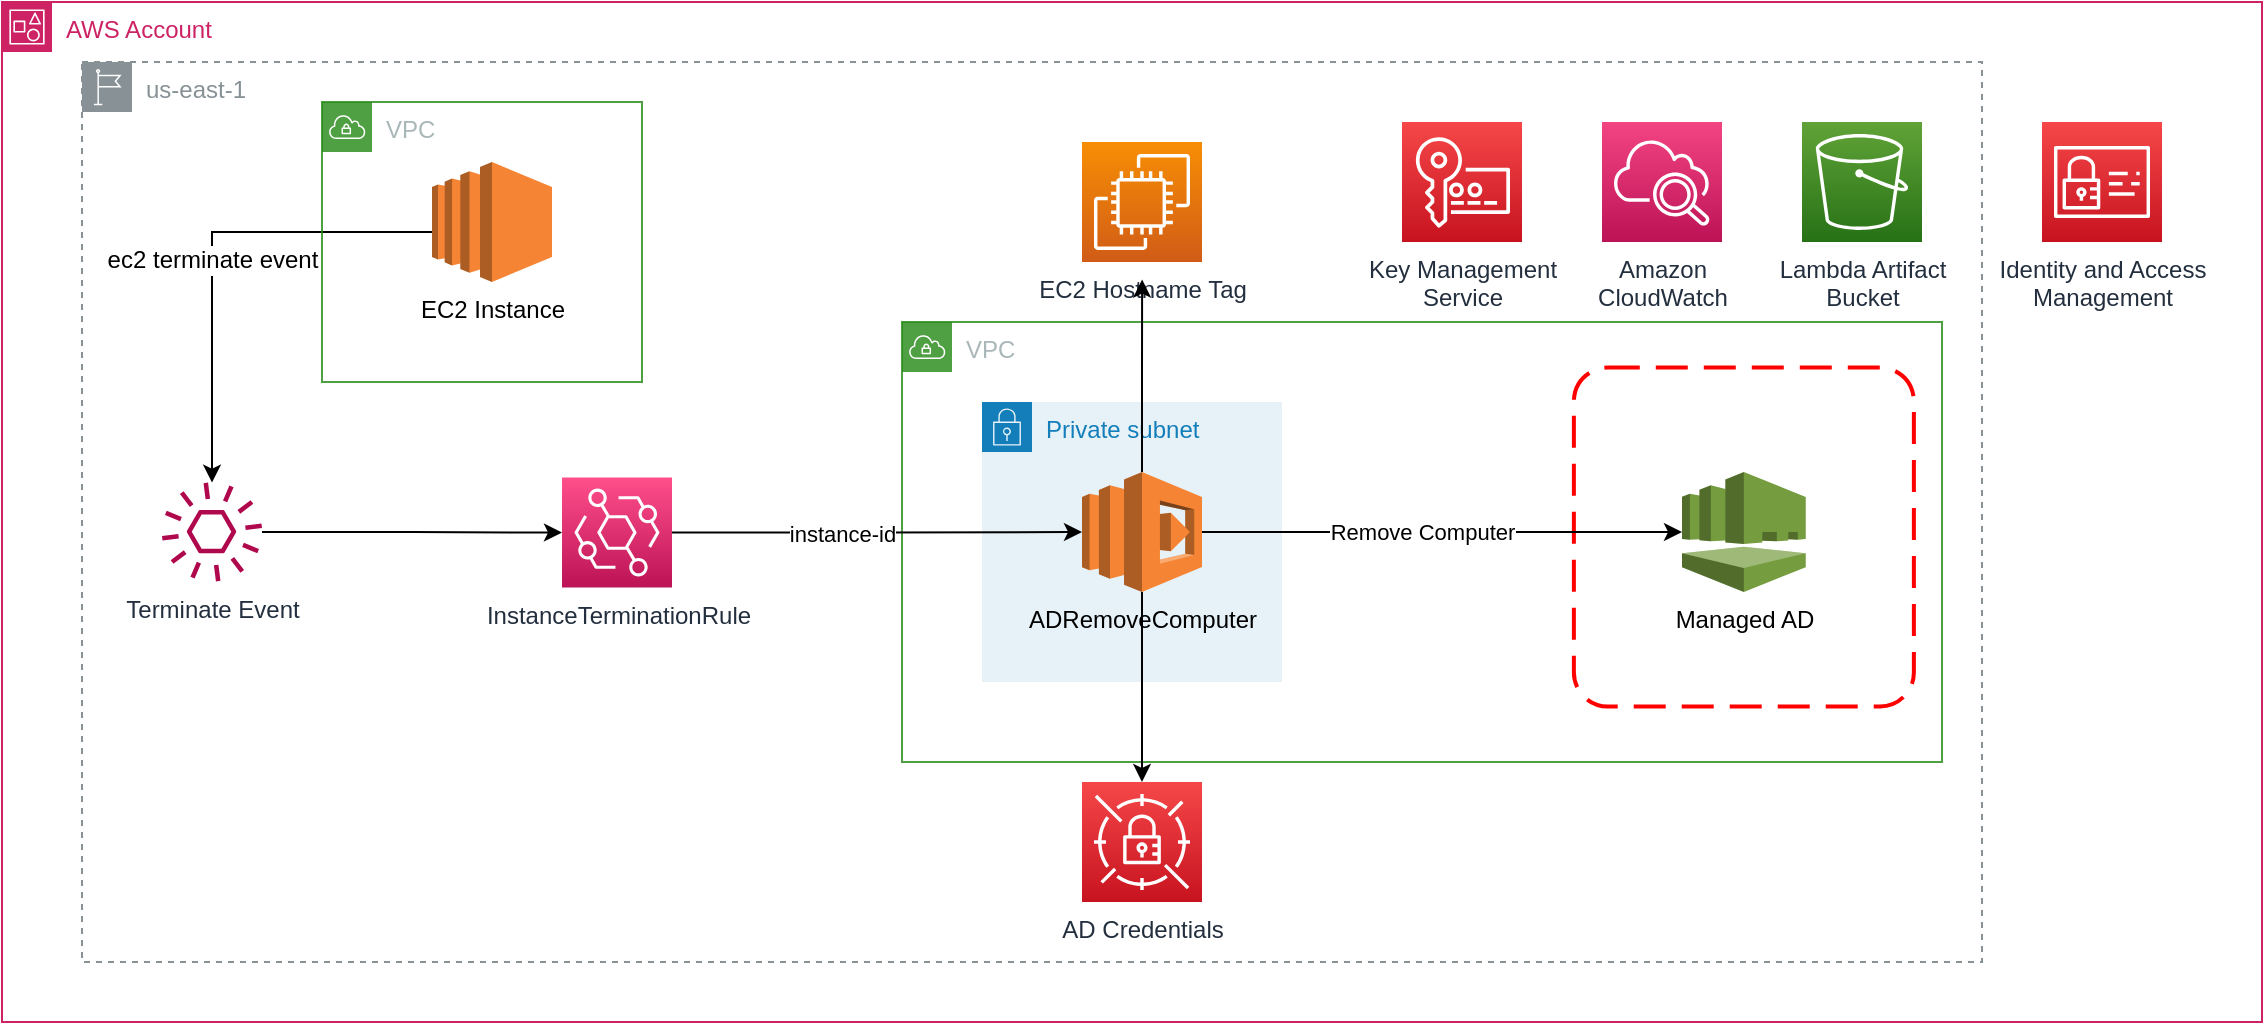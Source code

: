 <mxfile version="21.6.6" type="device">
  <diagram id="tVwhw5ysue53fL6Bu327" name="Design ADRemove Account Computer">
    <mxGraphModel dx="1235" dy="1738" grid="1" gridSize="10" guides="1" tooltips="1" connect="1" arrows="1" fold="1" page="1" pageScale="1" pageWidth="850" pageHeight="1100" math="0" shadow="0">
      <root>
        <mxCell id="0" />
        <mxCell id="1" parent="0" />
        <mxCell id="AuBCLQnb-2w3E6iwcC4Q-24" value="" style="rounded=1;arcSize=10;dashed=1;strokeColor=#ff0000;fillColor=none;gradientColor=none;dashPattern=8 4;strokeWidth=2;" parent="1" vertex="1">
          <mxGeometry x="935.94" y="-417.25" width="170" height="169.5" as="geometry" />
        </mxCell>
        <mxCell id="fKNZNQXaBaERY7D5Q5wU-19" value="VPC" style="points=[[0,0],[0.25,0],[0.5,0],[0.75,0],[1,0],[1,0.25],[1,0.5],[1,0.75],[1,1],[0.75,1],[0.5,1],[0.25,1],[0,1],[0,0.75],[0,0.5],[0,0.25]];outlineConnect=0;gradientColor=none;html=1;whiteSpace=wrap;fontSize=12;fontStyle=0;container=1;pointerEvents=0;collapsible=0;recursiveResize=0;shape=mxgraph.aws4.group;grIcon=mxgraph.aws4.group_vpc;strokeColor=#248814;fillColor=none;verticalAlign=top;align=left;spacingLeft=30;fontColor=#AAB7B8;dashed=0;opacity=80;" parent="1" vertex="1">
          <mxGeometry x="600" y="-440" width="520" height="220" as="geometry" />
        </mxCell>
        <mxCell id="ZArKIgMxJLJJzl4LSv2I-2" value="InstanceTerminationRule" style="sketch=0;points=[[0,0,0],[0.25,0,0],[0.5,0,0],[0.75,0,0],[1,0,0],[0,1,0],[0.25,1,0],[0.5,1,0],[0.75,1,0],[1,1,0],[0,0.25,0],[0,0.5,0],[0,0.75,0],[1,0.25,0],[1,0.5,0],[1,0.75,0]];outlineConnect=0;fontColor=#232F3E;gradientColor=#FF4F8B;gradientDirection=north;fillColor=#BC1356;strokeColor=#ffffff;dashed=0;verticalLabelPosition=bottom;verticalAlign=top;align=center;html=1;fontSize=12;fontStyle=0;aspect=fixed;shape=mxgraph.aws4.resourceIcon;resIcon=mxgraph.aws4.eventbridge;" parent="1" vertex="1">
          <mxGeometry x="430" y="-362.25" width="55" height="55" as="geometry" />
        </mxCell>
        <mxCell id="ZArKIgMxJLJJzl4LSv2I-3" style="edgeStyle=orthogonalEdgeStyle;rounded=0;orthogonalLoop=1;jettySize=auto;html=1;fontSize=12;" parent="1" source="ZArKIgMxJLJJzl4LSv2I-4" target="ZArKIgMxJLJJzl4LSv2I-2" edge="1">
          <mxGeometry relative="1" as="geometry" />
        </mxCell>
        <mxCell id="ZArKIgMxJLJJzl4LSv2I-4" value="Terminate Event" style="sketch=0;outlineConnect=0;fontColor=#232F3E;gradientColor=none;fillColor=#B0084D;strokeColor=none;dashed=0;verticalLabelPosition=bottom;verticalAlign=top;align=center;html=1;fontSize=12;fontStyle=0;aspect=fixed;pointerEvents=1;shape=mxgraph.aws4.event;" parent="1" vertex="1">
          <mxGeometry x="230" y="-360" width="50" height="50" as="geometry" />
        </mxCell>
        <mxCell id="ZArKIgMxJLJJzl4LSv2I-5" value="ec2 terminate event" style="edgeStyle=orthogonalEdgeStyle;rounded=0;orthogonalLoop=1;jettySize=auto;html=1;fontSize=12;" parent="1" source="ZArKIgMxJLJJzl4LSv2I-6" target="ZArKIgMxJLJJzl4LSv2I-4" edge="1">
          <mxGeometry x="0.054" relative="1" as="geometry">
            <Array as="points">
              <mxPoint x="340" y="-485" />
              <mxPoint x="340" y="-485" />
            </Array>
            <mxPoint as="offset" />
          </mxGeometry>
        </mxCell>
        <mxCell id="ZArKIgMxJLJJzl4LSv2I-6" value="EC2 Instance" style="outlineConnect=0;dashed=0;verticalLabelPosition=bottom;verticalAlign=top;align=center;html=1;shape=mxgraph.aws3.ec2;fillColor=#F58534;gradientColor=none;fontSize=12;" parent="1" vertex="1">
          <mxGeometry x="365" y="-520" width="60" height="60" as="geometry" />
        </mxCell>
        <mxCell id="AuBCLQnb-2w3E6iwcC4Q-23" value="Managed AD" style="outlineConnect=0;dashed=0;verticalLabelPosition=bottom;verticalAlign=top;align=center;html=1;shape=mxgraph.aws3.directory_service;fillColor=#759C3E;gradientColor=none;fontSize=12;" parent="1" vertex="1">
          <mxGeometry x="990" y="-365" width="61.87" height="60" as="geometry" />
        </mxCell>
        <mxCell id="dDT19QIDYoVKKjMxZ3qm-5" value="AD Credentials" style="sketch=0;points=[[0,0,0],[0.25,0,0],[0.5,0,0],[0.75,0,0],[1,0,0],[0,1,0],[0.25,1,0],[0.5,1,0],[0.75,1,0],[1,1,0],[0,0.25,0],[0,0.5,0],[0,0.75,0],[1,0.25,0],[1,0.5,0],[1,0.75,0]];outlineConnect=0;fontColor=#232F3E;gradientColor=#F54749;gradientDirection=north;fillColor=#C7131F;strokeColor=#ffffff;dashed=0;verticalLabelPosition=bottom;verticalAlign=top;align=center;html=1;fontSize=12;fontStyle=0;aspect=fixed;shape=mxgraph.aws4.resourceIcon;resIcon=mxgraph.aws4.secrets_manager;" parent="1" vertex="1">
          <mxGeometry x="690" y="-210" width="60" height="60" as="geometry" />
        </mxCell>
        <mxCell id="dDT19QIDYoVKKjMxZ3qm-6" value="EC2 Hostname Tag" style="sketch=0;points=[[0,0,0],[0.25,0,0],[0.5,0,0],[0.75,0,0],[1,0,0],[0,1,0],[0.25,1,0],[0.5,1,0],[0.75,1,0],[1,1,0],[0,0.25,0],[0,0.5,0],[0,0.75,0],[1,0.25,0],[1,0.5,0],[1,0.75,0]];outlineConnect=0;fontColor=#232F3E;gradientColor=#F78E04;gradientDirection=north;fillColor=#D05C17;strokeColor=#ffffff;dashed=0;verticalLabelPosition=bottom;verticalAlign=top;align=center;html=1;fontSize=12;fontStyle=0;aspect=fixed;shape=mxgraph.aws4.resourceIcon;resIcon=mxgraph.aws4.ec2;" parent="1" vertex="1">
          <mxGeometry x="690" y="-530" width="60" height="60" as="geometry" />
        </mxCell>
        <mxCell id="dDT19QIDYoVKKjMxZ3qm-10" value="VPC" style="points=[[0,0],[0.25,0],[0.5,0],[0.75,0],[1,0],[1,0.25],[1,0.5],[1,0.75],[1,1],[0.75,1],[0.5,1],[0.25,1],[0,1],[0,0.75],[0,0.5],[0,0.25]];outlineConnect=0;gradientColor=none;html=1;whiteSpace=wrap;fontSize=12;fontStyle=0;container=1;pointerEvents=0;collapsible=0;recursiveResize=0;shape=mxgraph.aws4.group;grIcon=mxgraph.aws4.group_vpc;strokeColor=#248814;fillColor=none;verticalAlign=top;align=left;spacingLeft=30;fontColor=#AAB7B8;dashed=0;opacity=80;" parent="1" vertex="1">
          <mxGeometry x="310" y="-550" width="160" height="140" as="geometry" />
        </mxCell>
        <mxCell id="oK9KnU9zgvsyeJ7xZBO_-1" value="AWS Account" style="points=[[0,0],[0.25,0],[0.5,0],[0.75,0],[1,0],[1,0.25],[1,0.5],[1,0.75],[1,1],[0.75,1],[0.5,1],[0.25,1],[0,1],[0,0.75],[0,0.5],[0,0.25]];outlineConnect=0;gradientColor=none;html=1;whiteSpace=wrap;fontSize=12;fontStyle=0;container=1;pointerEvents=0;collapsible=0;recursiveResize=0;shape=mxgraph.aws4.group;grIcon=mxgraph.aws4.group_account;strokeColor=#CD2264;fillColor=none;verticalAlign=top;align=left;spacingLeft=30;fontColor=#CD2264;dashed=0;" parent="1" vertex="1">
          <mxGeometry x="150" y="-600" width="1130" height="510" as="geometry" />
        </mxCell>
        <mxCell id="cPfWiGYEwuANI0NL3AHa-8" value="us-east-1" style="sketch=0;outlineConnect=0;gradientColor=none;html=1;whiteSpace=wrap;fontSize=12;fontStyle=0;shape=mxgraph.aws4.group;grIcon=mxgraph.aws4.group_region;strokeColor=#879196;fillColor=none;verticalAlign=top;align=left;spacingLeft=30;fontColor=#879196;dashed=1;" parent="oK9KnU9zgvsyeJ7xZBO_-1" vertex="1">
          <mxGeometry x="40" y="30" width="950" height="450" as="geometry" />
        </mxCell>
        <mxCell id="cPfWiGYEwuANI0NL3AHa-3" value="Private subnet" style="points=[[0,0],[0.25,0],[0.5,0],[0.75,0],[1,0],[1,0.25],[1,0.5],[1,0.75],[1,1],[0.75,1],[0.5,1],[0.25,1],[0,1],[0,0.75],[0,0.5],[0,0.25]];outlineConnect=0;gradientColor=none;html=1;whiteSpace=wrap;fontSize=12;fontStyle=0;container=1;pointerEvents=0;collapsible=0;recursiveResize=0;shape=mxgraph.aws4.group;grIcon=mxgraph.aws4.group_security_group;grStroke=0;strokeColor=#147EBA;fillColor=#E6F2F8;verticalAlign=top;align=left;spacingLeft=30;fontColor=#147EBA;dashed=0;" parent="oK9KnU9zgvsyeJ7xZBO_-1" vertex="1">
          <mxGeometry x="490" y="200" width="150" height="140" as="geometry" />
        </mxCell>
        <mxCell id="ZA9tGzA6PP7hEsJ_wA2e-1" value="Lambda Artifact &lt;br&gt;Bucket" style="sketch=0;points=[[0,0,0],[0.25,0,0],[0.5,0,0],[0.75,0,0],[1,0,0],[0,1,0],[0.25,1,0],[0.5,1,0],[0.75,1,0],[1,1,0],[0,0.25,0],[0,0.5,0],[0,0.75,0],[1,0.25,0],[1,0.5,0],[1,0.75,0]];outlineConnect=0;fontColor=#232F3E;gradientColor=#60A337;gradientDirection=north;fillColor=#277116;strokeColor=#ffffff;dashed=0;verticalLabelPosition=bottom;verticalAlign=top;align=center;html=1;fontSize=12;fontStyle=0;aspect=fixed;shape=mxgraph.aws4.resourceIcon;resIcon=mxgraph.aws4.s3;" vertex="1" parent="oK9KnU9zgvsyeJ7xZBO_-1">
          <mxGeometry x="900" y="60" width="60" height="60" as="geometry" />
        </mxCell>
        <mxCell id="ZA9tGzA6PP7hEsJ_wA2e-4" value="Amazon &lt;br&gt;CloudWatch" style="sketch=0;points=[[0,0,0],[0.25,0,0],[0.5,0,0],[0.75,0,0],[1,0,0],[0,1,0],[0.25,1,0],[0.5,1,0],[0.75,1,0],[1,1,0],[0,0.25,0],[0,0.5,0],[0,0.75,0],[1,0.25,0],[1,0.5,0],[1,0.75,0]];points=[[0,0,0],[0.25,0,0],[0.5,0,0],[0.75,0,0],[1,0,0],[0,1,0],[0.25,1,0],[0.5,1,0],[0.75,1,0],[1,1,0],[0,0.25,0],[0,0.5,0],[0,0.75,0],[1,0.25,0],[1,0.5,0],[1,0.75,0]];outlineConnect=0;fontColor=#232F3E;gradientColor=#F34482;gradientDirection=north;fillColor=#BC1356;strokeColor=#ffffff;dashed=0;verticalLabelPosition=bottom;verticalAlign=top;align=center;html=1;fontSize=12;fontStyle=0;aspect=fixed;shape=mxgraph.aws4.resourceIcon;resIcon=mxgraph.aws4.cloudwatch_2;" vertex="1" parent="oK9KnU9zgvsyeJ7xZBO_-1">
          <mxGeometry x="800" y="60" width="60" height="60" as="geometry" />
        </mxCell>
        <mxCell id="ZA9tGzA6PP7hEsJ_wA2e-5" value="Identity and Access&lt;br&gt;Management" style="sketch=0;points=[[0,0,0],[0.25,0,0],[0.5,0,0],[0.75,0,0],[1,0,0],[0,1,0],[0.25,1,0],[0.5,1,0],[0.75,1,0],[1,1,0],[0,0.25,0],[0,0.5,0],[0,0.75,0],[1,0.25,0],[1,0.5,0],[1,0.75,0]];outlineConnect=0;fontColor=#232F3E;gradientColor=#F54749;gradientDirection=north;fillColor=#C7131F;strokeColor=#ffffff;dashed=0;verticalLabelPosition=bottom;verticalAlign=top;align=center;html=1;fontSize=12;fontStyle=0;aspect=fixed;shape=mxgraph.aws4.resourceIcon;resIcon=mxgraph.aws4.identity_and_access_management;" vertex="1" parent="oK9KnU9zgvsyeJ7xZBO_-1">
          <mxGeometry x="1020" y="60" width="60" height="60" as="geometry" />
        </mxCell>
        <mxCell id="ZA9tGzA6PP7hEsJ_wA2e-6" value="Key Management&lt;br&gt;Service" style="sketch=0;points=[[0,0,0],[0.25,0,0],[0.5,0,0],[0.75,0,0],[1,0,0],[0,1,0],[0.25,1,0],[0.5,1,0],[0.75,1,0],[1,1,0],[0,0.25,0],[0,0.5,0],[0,0.75,0],[1,0.25,0],[1,0.5,0],[1,0.75,0]];outlineConnect=0;fontColor=#232F3E;gradientColor=#F54749;gradientDirection=north;fillColor=#C7131F;strokeColor=#ffffff;dashed=0;verticalLabelPosition=bottom;verticalAlign=top;align=center;html=1;fontSize=12;fontStyle=0;aspect=fixed;shape=mxgraph.aws4.resourceIcon;resIcon=mxgraph.aws4.key_management_service;" vertex="1" parent="oK9KnU9zgvsyeJ7xZBO_-1">
          <mxGeometry x="700" y="60" width="60" height="60" as="geometry" />
        </mxCell>
        <mxCell id="AuBCLQnb-2w3E6iwcC4Q-6" value="ADRemoveComputer" style="outlineConnect=0;dashed=0;verticalLabelPosition=bottom;verticalAlign=top;align=center;html=1;shape=mxgraph.aws3.lambda;fillColor=#F58534;gradientColor=none;fontSize=12;" parent="1" vertex="1">
          <mxGeometry x="690" y="-365" width="60" height="60" as="geometry" />
        </mxCell>
        <mxCell id="dDT19QIDYoVKKjMxZ3qm-8" style="edgeStyle=orthogonalEdgeStyle;rounded=0;orthogonalLoop=1;jettySize=auto;html=1;entryX=0;entryY=0.5;entryDx=0;entryDy=0;entryPerimeter=0;" parent="1" source="AuBCLQnb-2w3E6iwcC4Q-6" target="AuBCLQnb-2w3E6iwcC4Q-23" edge="1">
          <mxGeometry relative="1" as="geometry" />
        </mxCell>
        <mxCell id="dDT19QIDYoVKKjMxZ3qm-9" value="Remove Computer" style="edgeLabel;html=1;align=center;verticalAlign=middle;resizable=0;points=[];" parent="dDT19QIDYoVKKjMxZ3qm-8" vertex="1" connectable="0">
          <mxGeometry x="-0.235" y="-1" relative="1" as="geometry">
            <mxPoint x="18" y="-1" as="offset" />
          </mxGeometry>
        </mxCell>
        <mxCell id="AuBCLQnb-2w3E6iwcC4Q-17" style="edgeStyle=orthogonalEdgeStyle;rounded=0;orthogonalLoop=1;jettySize=auto;html=1;" parent="1" source="AuBCLQnb-2w3E6iwcC4Q-6" edge="1">
          <mxGeometry relative="1" as="geometry">
            <mxPoint x="720.059" y="-461.229" as="targetPoint" />
          </mxGeometry>
        </mxCell>
        <mxCell id="dDT19QIDYoVKKjMxZ3qm-1" style="edgeStyle=orthogonalEdgeStyle;rounded=0;orthogonalLoop=1;jettySize=auto;html=1;entryX=0;entryY=0.5;entryDx=0;entryDy=0;entryPerimeter=0;" parent="1" source="ZArKIgMxJLJJzl4LSv2I-2" target="AuBCLQnb-2w3E6iwcC4Q-6" edge="1">
          <mxGeometry relative="1" as="geometry" />
        </mxCell>
        <mxCell id="dDT19QIDYoVKKjMxZ3qm-2" value="instance-id" style="edgeLabel;html=1;align=center;verticalAlign=middle;resizable=0;points=[];" parent="dDT19QIDYoVKKjMxZ3qm-1" vertex="1" connectable="0">
          <mxGeometry x="-0.269" relative="1" as="geometry">
            <mxPoint x="10" as="offset" />
          </mxGeometry>
        </mxCell>
        <mxCell id="dDT19QIDYoVKKjMxZ3qm-7" style="edgeStyle=orthogonalEdgeStyle;rounded=0;orthogonalLoop=1;jettySize=auto;html=1;" parent="1" source="AuBCLQnb-2w3E6iwcC4Q-6" target="dDT19QIDYoVKKjMxZ3qm-5" edge="1">
          <mxGeometry relative="1" as="geometry" />
        </mxCell>
      </root>
    </mxGraphModel>
  </diagram>
</mxfile>

